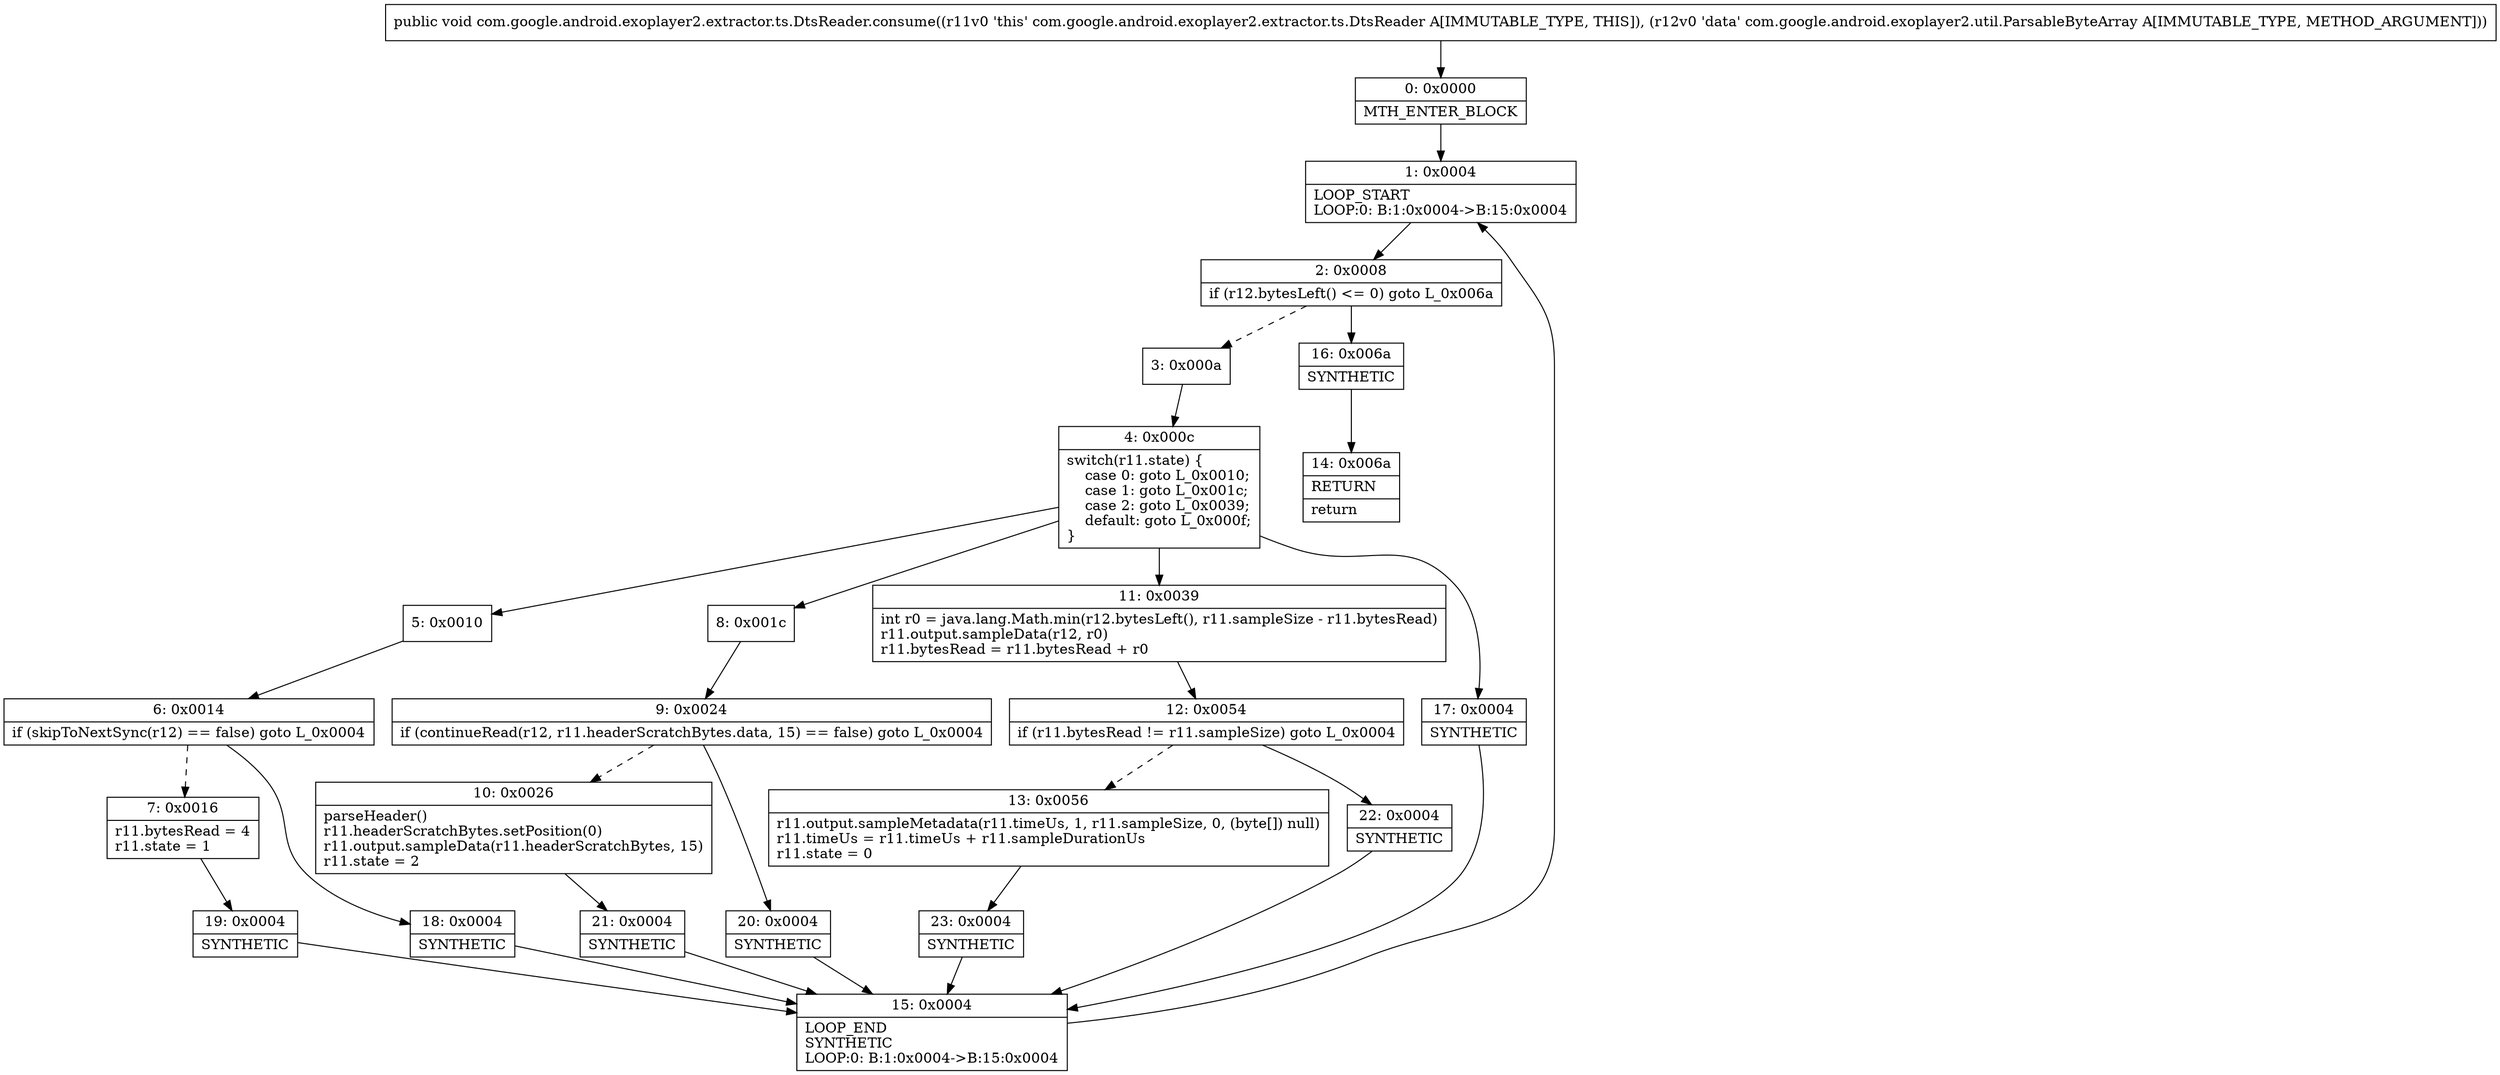digraph "CFG forcom.google.android.exoplayer2.extractor.ts.DtsReader.consume(Lcom\/google\/android\/exoplayer2\/util\/ParsableByteArray;)V" {
Node_0 [shape=record,label="{0\:\ 0x0000|MTH_ENTER_BLOCK\l}"];
Node_1 [shape=record,label="{1\:\ 0x0004|LOOP_START\lLOOP:0: B:1:0x0004\-\>B:15:0x0004\l}"];
Node_2 [shape=record,label="{2\:\ 0x0008|if (r12.bytesLeft() \<= 0) goto L_0x006a\l}"];
Node_3 [shape=record,label="{3\:\ 0x000a}"];
Node_4 [shape=record,label="{4\:\ 0x000c|switch(r11.state) \{\l    case 0: goto L_0x0010;\l    case 1: goto L_0x001c;\l    case 2: goto L_0x0039;\l    default: goto L_0x000f;\l\}\l}"];
Node_5 [shape=record,label="{5\:\ 0x0010}"];
Node_6 [shape=record,label="{6\:\ 0x0014|if (skipToNextSync(r12) == false) goto L_0x0004\l}"];
Node_7 [shape=record,label="{7\:\ 0x0016|r11.bytesRead = 4\lr11.state = 1\l}"];
Node_8 [shape=record,label="{8\:\ 0x001c}"];
Node_9 [shape=record,label="{9\:\ 0x0024|if (continueRead(r12, r11.headerScratchBytes.data, 15) == false) goto L_0x0004\l}"];
Node_10 [shape=record,label="{10\:\ 0x0026|parseHeader()\lr11.headerScratchBytes.setPosition(0)\lr11.output.sampleData(r11.headerScratchBytes, 15)\lr11.state = 2\l}"];
Node_11 [shape=record,label="{11\:\ 0x0039|int r0 = java.lang.Math.min(r12.bytesLeft(), r11.sampleSize \- r11.bytesRead)\lr11.output.sampleData(r12, r0)\lr11.bytesRead = r11.bytesRead + r0\l}"];
Node_12 [shape=record,label="{12\:\ 0x0054|if (r11.bytesRead != r11.sampleSize) goto L_0x0004\l}"];
Node_13 [shape=record,label="{13\:\ 0x0056|r11.output.sampleMetadata(r11.timeUs, 1, r11.sampleSize, 0, (byte[]) null)\lr11.timeUs = r11.timeUs + r11.sampleDurationUs\lr11.state = 0\l}"];
Node_14 [shape=record,label="{14\:\ 0x006a|RETURN\l|return\l}"];
Node_15 [shape=record,label="{15\:\ 0x0004|LOOP_END\lSYNTHETIC\lLOOP:0: B:1:0x0004\-\>B:15:0x0004\l}"];
Node_16 [shape=record,label="{16\:\ 0x006a|SYNTHETIC\l}"];
Node_17 [shape=record,label="{17\:\ 0x0004|SYNTHETIC\l}"];
Node_18 [shape=record,label="{18\:\ 0x0004|SYNTHETIC\l}"];
Node_19 [shape=record,label="{19\:\ 0x0004|SYNTHETIC\l}"];
Node_20 [shape=record,label="{20\:\ 0x0004|SYNTHETIC\l}"];
Node_21 [shape=record,label="{21\:\ 0x0004|SYNTHETIC\l}"];
Node_22 [shape=record,label="{22\:\ 0x0004|SYNTHETIC\l}"];
Node_23 [shape=record,label="{23\:\ 0x0004|SYNTHETIC\l}"];
MethodNode[shape=record,label="{public void com.google.android.exoplayer2.extractor.ts.DtsReader.consume((r11v0 'this' com.google.android.exoplayer2.extractor.ts.DtsReader A[IMMUTABLE_TYPE, THIS]), (r12v0 'data' com.google.android.exoplayer2.util.ParsableByteArray A[IMMUTABLE_TYPE, METHOD_ARGUMENT])) }"];
MethodNode -> Node_0;
Node_0 -> Node_1;
Node_1 -> Node_2;
Node_2 -> Node_3[style=dashed];
Node_2 -> Node_16;
Node_3 -> Node_4;
Node_4 -> Node_5;
Node_4 -> Node_8;
Node_4 -> Node_11;
Node_4 -> Node_17;
Node_5 -> Node_6;
Node_6 -> Node_7[style=dashed];
Node_6 -> Node_18;
Node_7 -> Node_19;
Node_8 -> Node_9;
Node_9 -> Node_10[style=dashed];
Node_9 -> Node_20;
Node_10 -> Node_21;
Node_11 -> Node_12;
Node_12 -> Node_13[style=dashed];
Node_12 -> Node_22;
Node_13 -> Node_23;
Node_15 -> Node_1;
Node_16 -> Node_14;
Node_17 -> Node_15;
Node_18 -> Node_15;
Node_19 -> Node_15;
Node_20 -> Node_15;
Node_21 -> Node_15;
Node_22 -> Node_15;
Node_23 -> Node_15;
}

